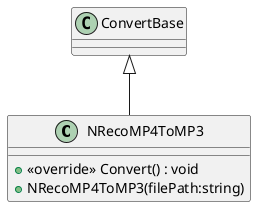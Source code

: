 @startuml
class NRecoMP4ToMP3 {
    + <<override>> Convert() : void
    + NRecoMP4ToMP3(filePath:string)
}
ConvertBase <|-- NRecoMP4ToMP3
@enduml
